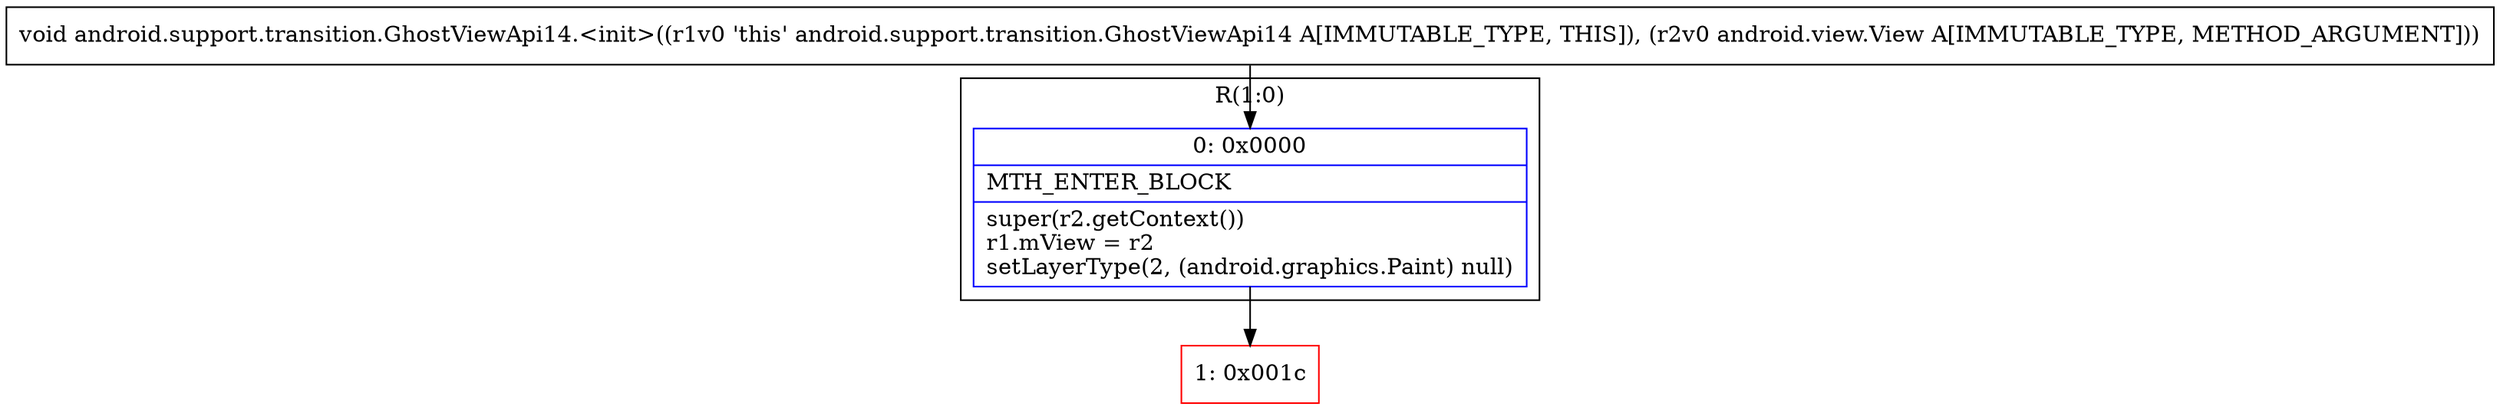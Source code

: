 digraph "CFG forandroid.support.transition.GhostViewApi14.\<init\>(Landroid\/view\/View;)V" {
subgraph cluster_Region_58048270 {
label = "R(1:0)";
node [shape=record,color=blue];
Node_0 [shape=record,label="{0\:\ 0x0000|MTH_ENTER_BLOCK\l|super(r2.getContext())\lr1.mView = r2\lsetLayerType(2, (android.graphics.Paint) null)\l}"];
}
Node_1 [shape=record,color=red,label="{1\:\ 0x001c}"];
MethodNode[shape=record,label="{void android.support.transition.GhostViewApi14.\<init\>((r1v0 'this' android.support.transition.GhostViewApi14 A[IMMUTABLE_TYPE, THIS]), (r2v0 android.view.View A[IMMUTABLE_TYPE, METHOD_ARGUMENT])) }"];
MethodNode -> Node_0;
Node_0 -> Node_1;
}

